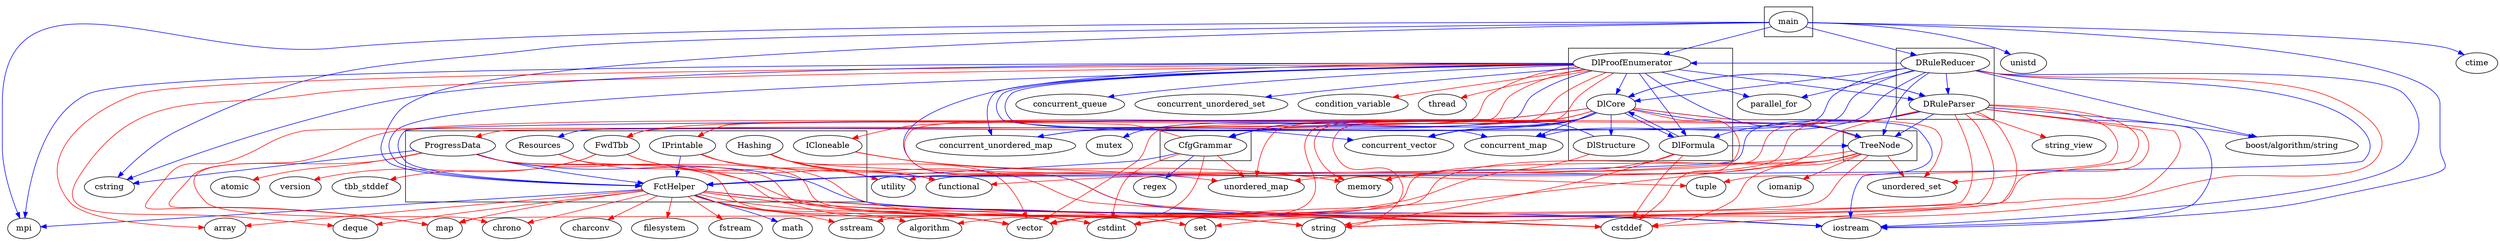 digraph {
	CfgGrammar -> FctHelper [color=blue]
	CfgGrammar -> regex [color=blue]
	CfgGrammar -> IPrintable [color=red]
	CfgGrammar -> cstdint [color=red]
	CfgGrammar -> unordered_map [color=red]
	CfgGrammar -> vector [color=red]
	subgraph "cluster_D:/Dropbox/eclipse/pmGenerator\grammar" {
		CfgGrammar
		CfgGrammar
	}
	FctHelper -> iostream [color=blue]
	FctHelper -> math [color=blue]
	FctHelper -> mpi [color=blue]
	FctHelper -> algorithm [color=red]
	FctHelper -> array [color=red]
	FctHelper -> charconv [color=red]
	FctHelper -> chrono [color=red]
	FctHelper -> cstddef [color=red]
	FctHelper -> cstdint [color=red]
	FctHelper -> deque [color=red]
	FctHelper -> filesystem [color=red]
	FctHelper -> fstream [color=red]
	FctHelper -> map [color=red]
	FctHelper -> set [color=red]
	FctHelper -> sstream [color=red]
	FctHelper -> string [color=red]
	FctHelper -> vector [color=red]
	FwdTbb -> version [color=red]
	FwdTbb -> tbb_stddef [color=red]
	FwdTbb -> functional [color=red]
	FwdTbb -> utility [color=red]
	Hashing -> cstddef [color=red]
	Hashing -> functional [color=red]
	Hashing -> tuple [color=red]
	Hashing -> utility [color=red]
	Hashing -> vector [color=red]
	ICloneable -> memory [color=red]
	ICloneable -> unordered_map [color=red]
	IPrintable -> FctHelper [color=blue]
	IPrintable -> memory [color=red]
	IPrintable -> string [color=red]
	ProgressData -> FctHelper [color=blue]
	ProgressData -> cstring [color=blue]
	ProgressData -> iostream [color=blue]
	ProgressData -> atomic [color=red]
	ProgressData -> chrono [color=red]
	ProgressData -> cstdint [color=red]
	ProgressData -> string [color=red]
	ProgressData -> vector [color=red]
	Resources -> string [color=red]
	Resources -> vector [color=red]
	subgraph "cluster_D:/Dropbox/eclipse/pmGenerator\helper" {
		FctHelper
		FctHelper
		FwdTbb
		Hashing
		ICloneable
		IPrintable
		IPrintable
		ProgressData
		ProgressData
		Resources
		Resources
	}
	main -> FctHelper [color=blue]
	main -> DRuleReducer [color=blue]
	main -> DlProofEnumerator [color=blue]
	main -> cstring [color=blue]
	main -> ctime [color=blue]
	main -> iostream [color=blue]
	main -> mpi [color=blue]
	main -> unistd [color=blue]
	subgraph "cluster_D:/Dropbox/eclipse/pmGenerator" {
		main
	}
	DRuleParser -> FctHelper [color=blue]
	DRuleParser -> TreeNode [color=blue]
	DRuleParser -> DlCore [color=blue]
	DRuleParser -> DlFormula [color=blue]
	DRuleParser -> "boost/algorithm/string" [color=blue]
	DRuleParser -> iostream [color=blue]
	DRuleParser -> cstddef [color=red]
	DRuleParser -> map [color=red]
	DRuleParser -> memory [color=red]
	DRuleParser -> set [color=red]
	DRuleParser -> string_view [color=red]
	DRuleParser -> string [color=red]
	DRuleParser -> tuple [color=red]
	DRuleParser -> unordered_map [color=red]
	DRuleParser -> unordered_set [color=red]
	DRuleParser -> utility [color=red]
	DRuleParser -> vector [color=red]
	DRuleReducer -> FctHelper [color=blue]
	DRuleReducer -> TreeNode [color=blue]
	DRuleReducer -> DlCore [color=blue]
	DRuleReducer -> DlProofEnumerator [color=blue]
	DRuleReducer -> DRuleParser [color=blue]
	DRuleReducer -> concurrent_map [color=blue]
	DRuleReducer -> concurrent_unordered_map [color=blue]
	DRuleReducer -> concurrent_vector [color=blue]
	DRuleReducer -> parallel_for [color=blue]
	DRuleReducer -> "boost/algorithm/string" [color=blue]
	DRuleReducer -> iostream [color=blue]
	DRuleReducer -> string [color=red]
	subgraph "cluster_D:/Dropbox/eclipse/pmGenerator\metamath" {
		DRuleParser
		DRuleParser
		DRuleReducer
		DRuleReducer
	}
	DlCore -> FctHelper [color=blue]
	DlCore -> TreeNode [color=blue]
	DlCore -> CfgGrammar [color=blue]
	DlCore -> DRuleParser [color=blue]
	DlCore -> DlFormula [color=blue]
	DlCore -> DlStructure [color=blue]
	DlCore -> concurrent_map [color=blue]
	DlCore -> concurrent_unordered_map [color=blue]
	DlCore -> concurrent_vector [color=blue]
	DlCore -> iostream [color=blue]
	DlCore -> mutex [color=blue]
	DlCore -> FwdTbb [color=red]
	DlCore -> cstddef [color=red]
	DlCore -> cstdint [color=red]
	DlCore -> map [color=red]
	DlCore -> memory [color=red]
	DlCore -> string [color=red]
	DlCore -> unordered_map [color=red]
	DlCore -> unordered_set [color=red]
	DlCore -> vector [color=red]
	DlFormula -> TreeNode [color=blue]
	DlFormula -> DlCore [color=blue]
	DlFormula -> cstddef [color=red]
	DlFormula -> memory [color=red]
	DlFormula -> string [color=red]
	DlProofEnumerator -> FctHelper [color=blue]
	DlProofEnumerator -> Resources [color=blue]
	DlProofEnumerator -> TreeNode [color=blue]
	DlProofEnumerator -> DRuleParser [color=blue]
	DlProofEnumerator -> DlCore [color=blue]
	DlProofEnumerator -> DlFormula [color=blue]
	DlProofEnumerator -> concurrent_map [color=blue]
	DlProofEnumerator -> concurrent_queue [color=blue]
	DlProofEnumerator -> concurrent_unordered_map [color=blue]
	DlProofEnumerator -> concurrent_unordered_set [color=blue]
	DlProofEnumerator -> concurrent_vector [color=blue]
	DlProofEnumerator -> parallel_for [color=blue]
	DlProofEnumerator -> cstring [color=blue]
	DlProofEnumerator -> iostream [color=blue]
	DlProofEnumerator -> mpi [color=blue]
	DlProofEnumerator -> FwdTbb [color=red]
	DlProofEnumerator -> ProgressData [color=red]
	DlProofEnumerator -> array [color=red]
	DlProofEnumerator -> condition_variable [color=red]
	DlProofEnumerator -> cstddef [color=red]
	DlProofEnumerator -> deque [color=red]
	DlProofEnumerator -> map [color=red]
	DlProofEnumerator -> thread [color=red]
	DlStructure -> CfgGrammar [color=blue]
	DlStructure -> cstdint [color=red]
	subgraph "cluster_D:/Dropbox/eclipse/pmGenerator\nortmann" {
		DlCore
		DlCore
		DlFormula
		DlFormula
		DlProofEnumerator
		DlProofEnumerator
		DlStructure
		DlStructure
	}
	TreeNode -> ICloneable [color=red]
	TreeNode -> IPrintable [color=red]
	TreeNode -> algorithm [color=red]
	TreeNode -> cstddef [color=red]
	TreeNode -> cstdint [color=red]
	TreeNode -> functional [color=red]
	TreeNode -> iomanip [color=red]
	TreeNode -> sstream [color=red]
	TreeNode -> unordered_set [color=red]
	TreeNode -> vector [color=red]
	subgraph "cluster_D:/Dropbox/eclipse/pmGenerator\tree" {
		TreeNode
	}
}
